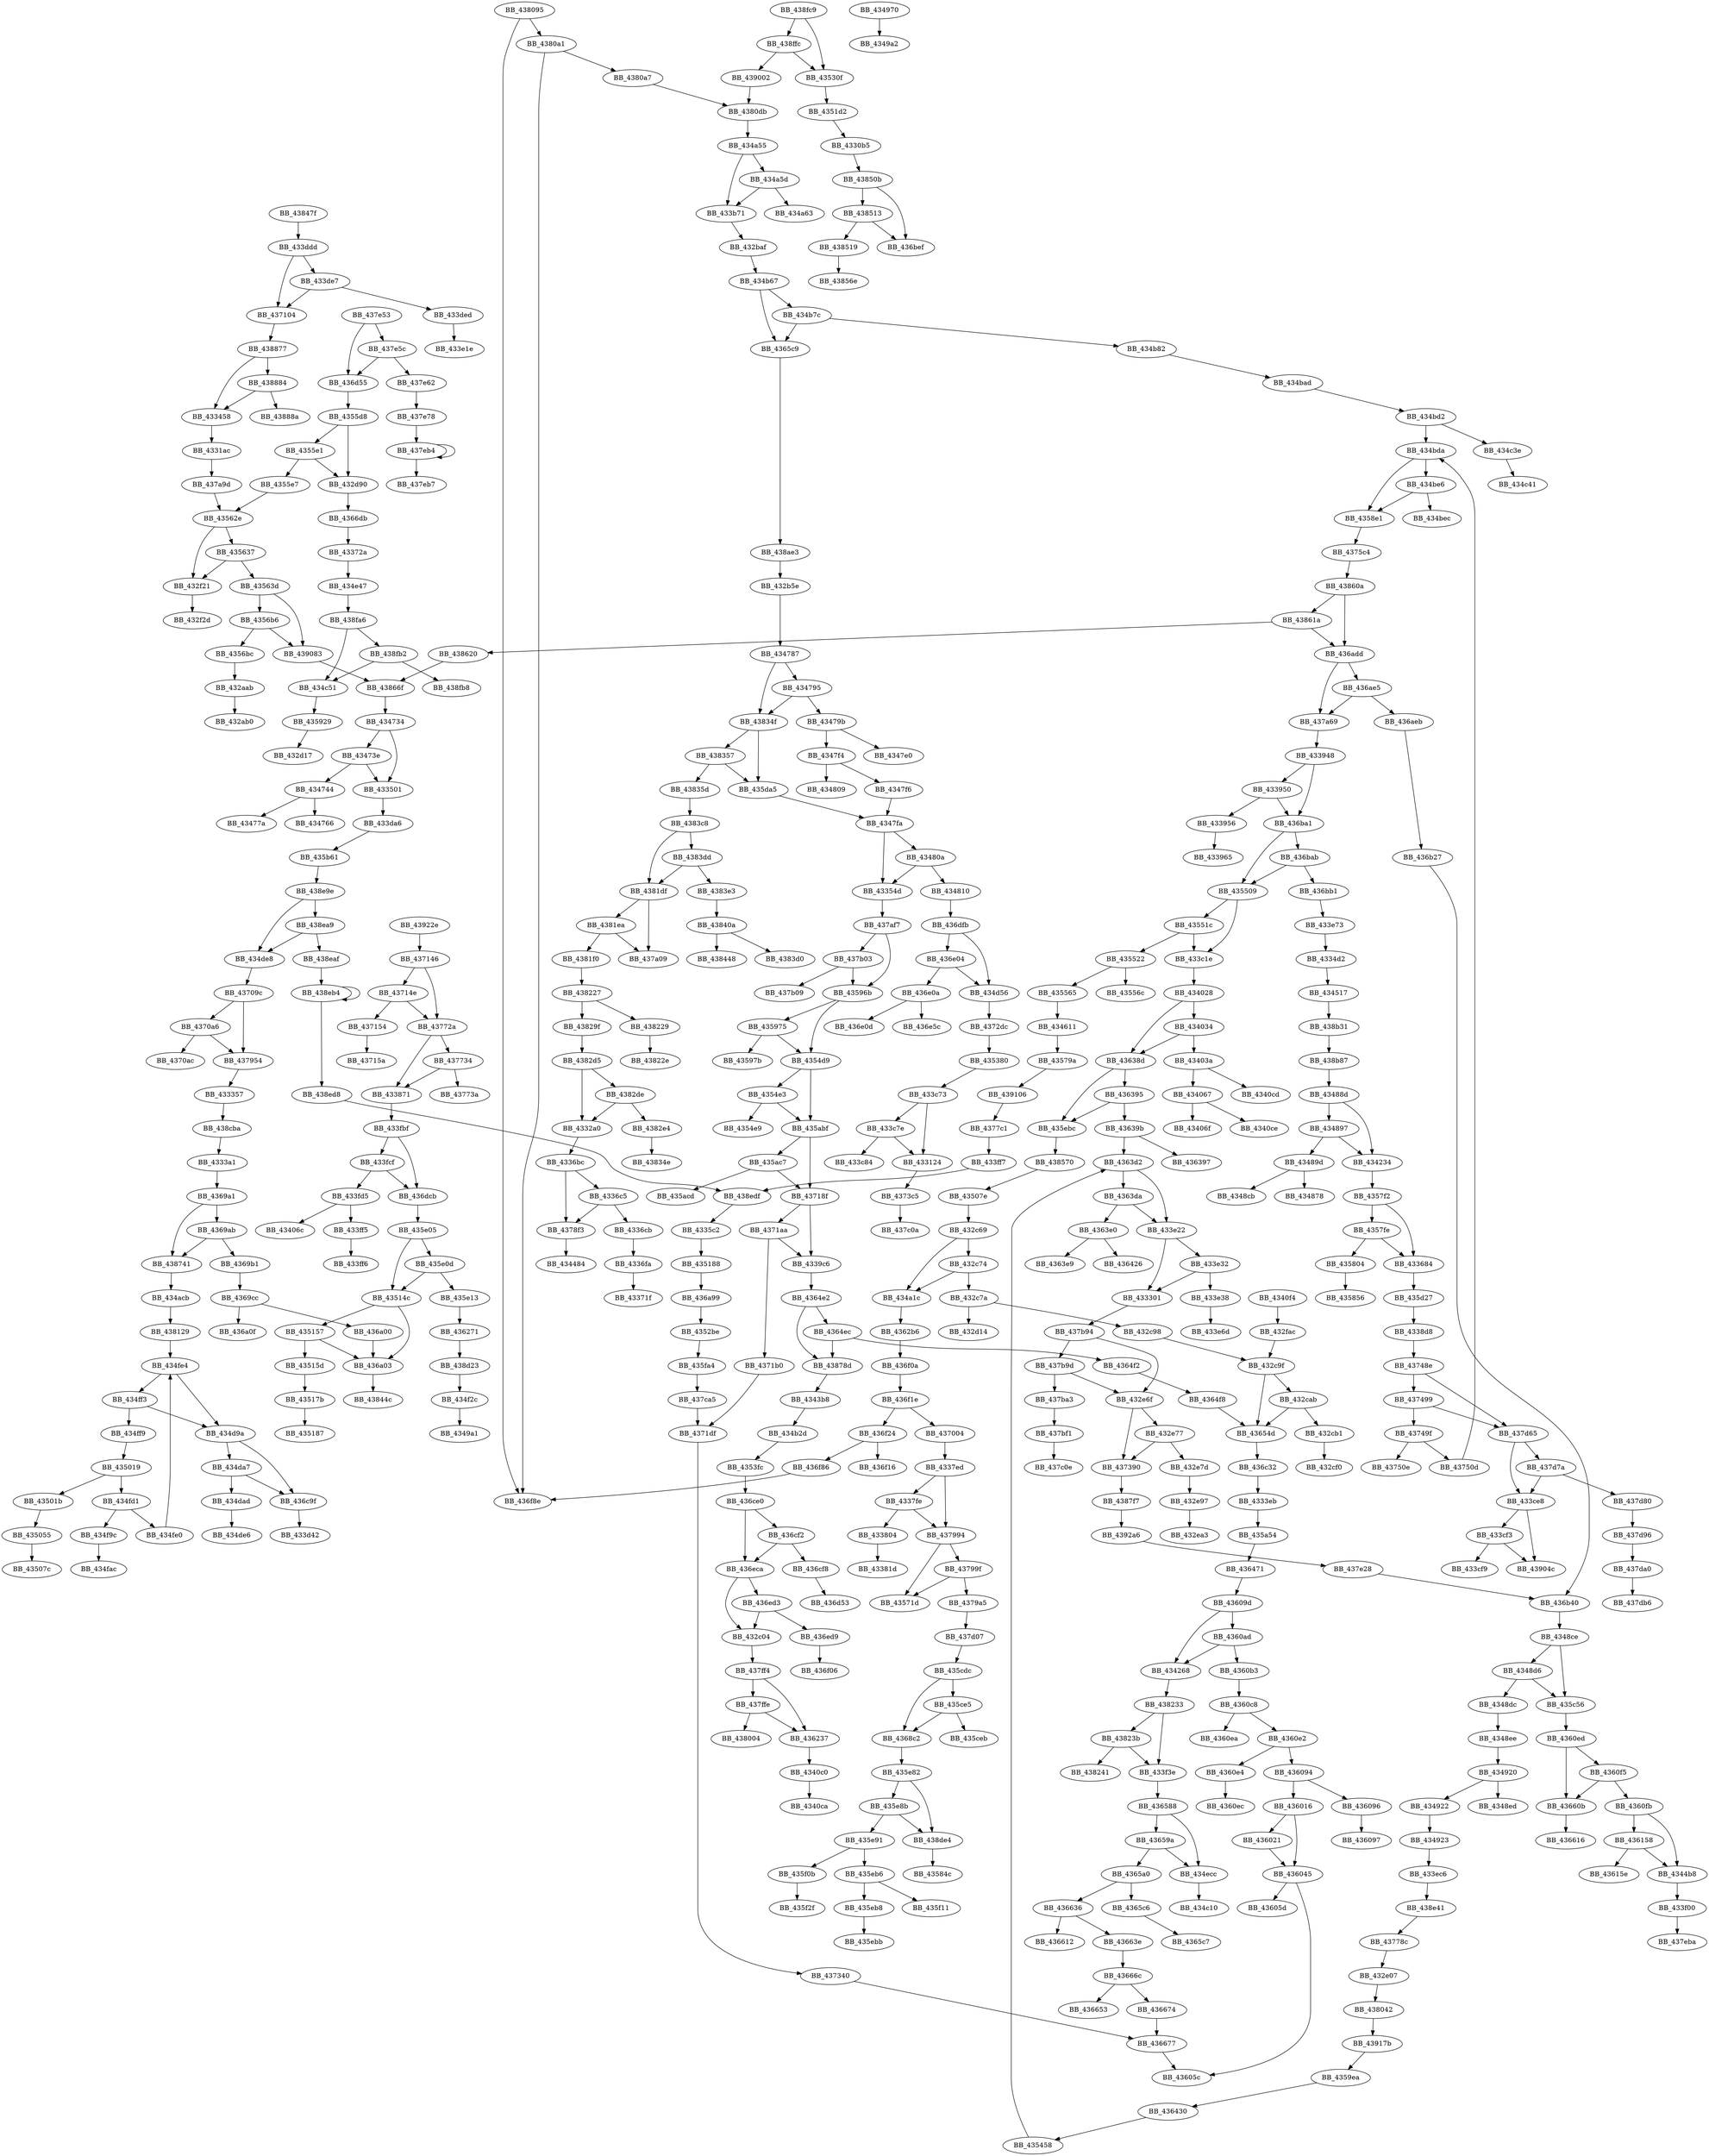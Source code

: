 DiGraph sub_438095{
BB_432aab->BB_432ab0
BB_432b5e->BB_434787
BB_432baf->BB_434b67
BB_432c04->BB_437ff4
BB_432c69->BB_432c74
BB_432c69->BB_434a1c
BB_432c74->BB_432c7a
BB_432c74->BB_434a1c
BB_432c7a->BB_432c98
BB_432c7a->BB_432d14
BB_432c98->BB_432c9f
BB_432c9f->BB_432cab
BB_432c9f->BB_43654d
BB_432cab->BB_432cb1
BB_432cab->BB_43654d
BB_432cb1->BB_432cf0
BB_432d90->BB_4366db
BB_432e07->BB_438042
BB_432e6f->BB_432e77
BB_432e6f->BB_437390
BB_432e77->BB_432e7d
BB_432e77->BB_437390
BB_432e7d->BB_432e97
BB_432e97->BB_432ea3
BB_432f21->BB_432f2d
BB_432fac->BB_432c9f
BB_4330b5->BB_43850b
BB_433124->BB_4373c5
BB_4331ac->BB_437a9d
BB_4332a0->BB_4336bc
BB_433301->BB_437b94
BB_433357->BB_438cba
BB_4333a1->BB_4369a1
BB_4333eb->BB_435a54
BB_433458->BB_4331ac
BB_4334d2->BB_434517
BB_433501->BB_433da6
BB_43354d->BB_437af7
BB_4335c2->BB_435188
BB_433684->BB_435d27
BB_4336bc->BB_4336c5
BB_4336bc->BB_4378f3
BB_4336c5->BB_4336cb
BB_4336c5->BB_4378f3
BB_4336cb->BB_4336fa
BB_4336fa->BB_43371f
BB_43372a->BB_434e47
BB_4337ed->BB_4337fe
BB_4337ed->BB_437994
BB_4337fe->BB_433804
BB_4337fe->BB_437994
BB_433804->BB_43381d
BB_433871->BB_433fbf
BB_4338d8->BB_43748e
BB_433948->BB_433950
BB_433948->BB_436ba1
BB_433950->BB_433956
BB_433950->BB_436ba1
BB_433956->BB_433965
BB_4339c6->BB_4364e2
BB_433b71->BB_432baf
BB_433c1e->BB_434028
BB_433c73->BB_433124
BB_433c73->BB_433c7e
BB_433c7e->BB_433124
BB_433c7e->BB_433c84
BB_433ce8->BB_433cf3
BB_433ce8->BB_43904c
BB_433cf3->BB_433cf9
BB_433cf3->BB_43904c
BB_433da6->BB_435b61
BB_433ddd->BB_433de7
BB_433ddd->BB_437104
BB_433de7->BB_433ded
BB_433de7->BB_437104
BB_433ded->BB_433e1e
BB_433e22->BB_433301
BB_433e22->BB_433e32
BB_433e32->BB_433301
BB_433e32->BB_433e38
BB_433e38->BB_433e6d
BB_433e73->BB_4334d2
BB_433ec6->BB_438e41
BB_433f00->BB_437eba
BB_433f3e->BB_436588
BB_433fbf->BB_433fcf
BB_433fbf->BB_436dcb
BB_433fcf->BB_433fd5
BB_433fcf->BB_436dcb
BB_433fd5->BB_433ff5
BB_433fd5->BB_43406c
BB_433ff5->BB_433ff6
BB_433ff7->BB_438edf
BB_434028->BB_434034
BB_434028->BB_43638d
BB_434034->BB_43403a
BB_434034->BB_43638d
BB_43403a->BB_434067
BB_43403a->BB_4340cd
BB_434067->BB_43406f
BB_434067->BB_4340ce
BB_4340c0->BB_4340ca
BB_4340f4->BB_432fac
BB_434234->BB_4357f2
BB_434268->BB_438233
BB_4343b8->BB_434b2d
BB_4344b8->BB_433f00
BB_434517->BB_438b31
BB_434611->BB_43579a
BB_434734->BB_433501
BB_434734->BB_43473e
BB_43473e->BB_433501
BB_43473e->BB_434744
BB_434744->BB_434766
BB_434744->BB_43477a
BB_434787->BB_434795
BB_434787->BB_43834f
BB_434795->BB_43479b
BB_434795->BB_43834f
BB_43479b->BB_4347e0
BB_43479b->BB_4347f4
BB_4347f4->BB_4347f6
BB_4347f4->BB_434809
BB_4347f6->BB_4347fa
BB_4347fa->BB_43354d
BB_4347fa->BB_43480a
BB_43480a->BB_43354d
BB_43480a->BB_434810
BB_434810->BB_436dfb
BB_43488d->BB_434234
BB_43488d->BB_434897
BB_434897->BB_434234
BB_434897->BB_43489d
BB_43489d->BB_434878
BB_43489d->BB_4348cb
BB_4348ce->BB_4348d6
BB_4348ce->BB_435c56
BB_4348d6->BB_4348dc
BB_4348d6->BB_435c56
BB_4348dc->BB_4348ee
BB_4348ee->BB_434920
BB_434920->BB_4348ed
BB_434920->BB_434922
BB_434922->BB_434923
BB_434923->BB_433ec6
BB_434970->BB_4349a2
BB_434a1c->BB_4362b6
BB_434a55->BB_433b71
BB_434a55->BB_434a5d
BB_434a5d->BB_433b71
BB_434a5d->BB_434a63
BB_434acb->BB_438129
BB_434b2d->BB_4353fc
BB_434b67->BB_434b7c
BB_434b67->BB_4365c9
BB_434b7c->BB_434b82
BB_434b7c->BB_4365c9
BB_434b82->BB_434bad
BB_434bad->BB_434bd2
BB_434bd2->BB_434bda
BB_434bd2->BB_434c3e
BB_434bda->BB_434be6
BB_434bda->BB_4358e1
BB_434be6->BB_434bec
BB_434be6->BB_4358e1
BB_434c3e->BB_434c41
BB_434c51->BB_435929
BB_434d56->BB_4372dc
BB_434d9a->BB_434da7
BB_434d9a->BB_436c9f
BB_434da7->BB_434dad
BB_434da7->BB_436c9f
BB_434dad->BB_434de6
BB_434de8->BB_43709c
BB_434e47->BB_438fa6
BB_434ecc->BB_434c10
BB_434f2c->BB_4349a1
BB_434f9c->BB_434fac
BB_434fd1->BB_434f9c
BB_434fd1->BB_434fe0
BB_434fe0->BB_434fe4
BB_434fe4->BB_434d9a
BB_434fe4->BB_434ff3
BB_434ff3->BB_434d9a
BB_434ff3->BB_434ff9
BB_434ff9->BB_435019
BB_435019->BB_434fd1
BB_435019->BB_43501b
BB_43501b->BB_435055
BB_435055->BB_43507c
BB_43507e->BB_432c69
BB_43514c->BB_435157
BB_43514c->BB_436a03
BB_435157->BB_43515d
BB_435157->BB_436a03
BB_43515d->BB_43517b
BB_43517b->BB_435187
BB_435188->BB_436a99
BB_4351d2->BB_4330b5
BB_4352be->BB_435fa4
BB_43530f->BB_4351d2
BB_435380->BB_433c73
BB_4353fc->BB_436ce0
BB_435458->BB_4363d2
BB_4354d9->BB_4354e3
BB_4354d9->BB_435abf
BB_4354e3->BB_4354e9
BB_4354e3->BB_435abf
BB_435509->BB_433c1e
BB_435509->BB_43551c
BB_43551c->BB_433c1e
BB_43551c->BB_435522
BB_435522->BB_435565
BB_435522->BB_43556c
BB_435565->BB_434611
BB_4355d8->BB_432d90
BB_4355d8->BB_4355e1
BB_4355e1->BB_432d90
BB_4355e1->BB_4355e7
BB_4355e7->BB_43562e
BB_43562e->BB_432f21
BB_43562e->BB_435637
BB_435637->BB_432f21
BB_435637->BB_43563d
BB_43563d->BB_4356b6
BB_43563d->BB_439083
BB_4356b6->BB_4356bc
BB_4356b6->BB_439083
BB_4356bc->BB_432aab
BB_43579a->BB_439106
BB_4357f2->BB_433684
BB_4357f2->BB_4357fe
BB_4357fe->BB_433684
BB_4357fe->BB_435804
BB_435804->BB_435856
BB_4358e1->BB_4375c4
BB_435929->BB_432d17
BB_43596b->BB_4354d9
BB_43596b->BB_435975
BB_435975->BB_4354d9
BB_435975->BB_43597b
BB_4359ea->BB_436430
BB_435a54->BB_436471
BB_435abf->BB_435ac7
BB_435abf->BB_43718f
BB_435ac7->BB_435acd
BB_435ac7->BB_43718f
BB_435b61->BB_438e9e
BB_435c56->BB_4360ed
BB_435cdc->BB_435ce5
BB_435cdc->BB_4368c2
BB_435ce5->BB_435ceb
BB_435ce5->BB_4368c2
BB_435d27->BB_4338d8
BB_435da5->BB_4347fa
BB_435e05->BB_43514c
BB_435e05->BB_435e0d
BB_435e0d->BB_43514c
BB_435e0d->BB_435e13
BB_435e13->BB_436271
BB_435e82->BB_435e8b
BB_435e82->BB_438de4
BB_435e8b->BB_435e91
BB_435e8b->BB_438de4
BB_435e91->BB_435eb6
BB_435e91->BB_435f0b
BB_435eb6->BB_435eb8
BB_435eb6->BB_435f11
BB_435eb8->BB_435ebb
BB_435ebc->BB_438570
BB_435f0b->BB_435f2f
BB_435fa4->BB_437ca5
BB_436016->BB_436021
BB_436016->BB_436045
BB_436021->BB_436045
BB_436045->BB_43605c
BB_436045->BB_43605d
BB_436094->BB_436016
BB_436094->BB_436096
BB_436096->BB_436097
BB_43609d->BB_434268
BB_43609d->BB_4360ad
BB_4360ad->BB_434268
BB_4360ad->BB_4360b3
BB_4360b3->BB_4360c8
BB_4360c8->BB_4360e2
BB_4360c8->BB_4360ea
BB_4360e2->BB_436094
BB_4360e2->BB_4360e4
BB_4360e4->BB_4360ec
BB_4360ed->BB_4360f5
BB_4360ed->BB_43660b
BB_4360f5->BB_4360fb
BB_4360f5->BB_43660b
BB_4360fb->BB_4344b8
BB_4360fb->BB_436158
BB_436158->BB_4344b8
BB_436158->BB_43615e
BB_436237->BB_4340c0
BB_436271->BB_438d23
BB_4362b6->BB_436f0a
BB_43638d->BB_435ebc
BB_43638d->BB_436395
BB_436395->BB_435ebc
BB_436395->BB_43639b
BB_43639b->BB_436397
BB_43639b->BB_4363d2
BB_4363d2->BB_433e22
BB_4363d2->BB_4363da
BB_4363da->BB_433e22
BB_4363da->BB_4363e0
BB_4363e0->BB_4363e9
BB_4363e0->BB_436426
BB_436430->BB_435458
BB_436471->BB_43609d
BB_4364e2->BB_4364ec
BB_4364e2->BB_43878d
BB_4364ec->BB_4364f2
BB_4364ec->BB_43878d
BB_4364f2->BB_4364f8
BB_4364f8->BB_43654d
BB_43654d->BB_436c32
BB_436588->BB_434ecc
BB_436588->BB_43659a
BB_43659a->BB_434ecc
BB_43659a->BB_4365a0
BB_4365a0->BB_4365c6
BB_4365a0->BB_436636
BB_4365c6->BB_4365c7
BB_4365c9->BB_438ae3
BB_43660b->BB_436616
BB_436636->BB_436612
BB_436636->BB_43663e
BB_43663e->BB_43666c
BB_43666c->BB_436653
BB_43666c->BB_436674
BB_436674->BB_436677
BB_436677->BB_43605c
BB_4366db->BB_43372a
BB_4368c2->BB_435e82
BB_4369a1->BB_4369ab
BB_4369a1->BB_438741
BB_4369ab->BB_4369b1
BB_4369ab->BB_438741
BB_4369b1->BB_4369cc
BB_4369cc->BB_436a00
BB_4369cc->BB_436a0f
BB_436a00->BB_436a03
BB_436a03->BB_43844c
BB_436a99->BB_4352be
BB_436add->BB_436ae5
BB_436add->BB_437a69
BB_436ae5->BB_436aeb
BB_436ae5->BB_437a69
BB_436aeb->BB_436b27
BB_436b27->BB_436b40
BB_436b40->BB_4348ce
BB_436ba1->BB_435509
BB_436ba1->BB_436bab
BB_436bab->BB_435509
BB_436bab->BB_436bb1
BB_436bb1->BB_433e73
BB_436c32->BB_4333eb
BB_436c9f->BB_433d42
BB_436ce0->BB_436cf2
BB_436ce0->BB_436eca
BB_436cf2->BB_436cf8
BB_436cf2->BB_436eca
BB_436cf8->BB_436d53
BB_436d55->BB_4355d8
BB_436dcb->BB_435e05
BB_436dfb->BB_434d56
BB_436dfb->BB_436e04
BB_436e04->BB_434d56
BB_436e04->BB_436e0a
BB_436e0a->BB_436e0d
BB_436e0a->BB_436e5c
BB_436eca->BB_432c04
BB_436eca->BB_436ed3
BB_436ed3->BB_432c04
BB_436ed3->BB_436ed9
BB_436ed9->BB_436f06
BB_436f0a->BB_436f1e
BB_436f1e->BB_436f24
BB_436f1e->BB_437004
BB_436f24->BB_436f16
BB_436f24->BB_436f86
BB_436f86->BB_436f8e
BB_437004->BB_4337ed
BB_43709c->BB_4370a6
BB_43709c->BB_437954
BB_4370a6->BB_4370ac
BB_4370a6->BB_437954
BB_437104->BB_438877
BB_437146->BB_43714e
BB_437146->BB_43772a
BB_43714e->BB_437154
BB_43714e->BB_43772a
BB_437154->BB_43715a
BB_43718f->BB_4339c6
BB_43718f->BB_4371aa
BB_4371aa->BB_4339c6
BB_4371aa->BB_4371b0
BB_4371b0->BB_4371df
BB_4371df->BB_437340
BB_4372dc->BB_435380
BB_437340->BB_436677
BB_437390->BB_4387f7
BB_4373c5->BB_437c0a
BB_43748e->BB_437499
BB_43748e->BB_437d65
BB_437499->BB_43749f
BB_437499->BB_437d65
BB_43749f->BB_43750d
BB_43749f->BB_43750e
BB_43750d->BB_434bda
BB_4375c4->BB_43860a
BB_43772a->BB_433871
BB_43772a->BB_437734
BB_437734->BB_433871
BB_437734->BB_43773a
BB_43778c->BB_432e07
BB_4377c1->BB_433ff7
BB_4378f3->BB_434484
BB_437954->BB_433357
BB_437994->BB_43571d
BB_437994->BB_43799f
BB_43799f->BB_43571d
BB_43799f->BB_4379a5
BB_4379a5->BB_437d07
BB_437a69->BB_433948
BB_437a9d->BB_43562e
BB_437af7->BB_43596b
BB_437af7->BB_437b03
BB_437b03->BB_43596b
BB_437b03->BB_437b09
BB_437b94->BB_432e6f
BB_437b94->BB_437b9d
BB_437b9d->BB_432e6f
BB_437b9d->BB_437ba3
BB_437ba3->BB_437bf1
BB_437bf1->BB_437c0e
BB_437ca5->BB_4371df
BB_437d07->BB_435cdc
BB_437d65->BB_433ce8
BB_437d65->BB_437d7a
BB_437d7a->BB_433ce8
BB_437d7a->BB_437d80
BB_437d80->BB_437d96
BB_437d96->BB_437da0
BB_437da0->BB_437db6
BB_437e28->BB_436b40
BB_437e53->BB_436d55
BB_437e53->BB_437e5c
BB_437e5c->BB_436d55
BB_437e5c->BB_437e62
BB_437e62->BB_437e78
BB_437e78->BB_437eb4
BB_437eb4->BB_437eb4
BB_437eb4->BB_437eb7
BB_437ff4->BB_436237
BB_437ff4->BB_437ffe
BB_437ffe->BB_436237
BB_437ffe->BB_438004
BB_438042->BB_43917b
BB_438095->BB_436f8e
BB_438095->BB_4380a1
BB_4380a1->BB_436f8e
BB_4380a1->BB_4380a7
BB_4380a7->BB_4380db
BB_4380db->BB_434a55
BB_438129->BB_434fe4
BB_4381df->BB_437a09
BB_4381df->BB_4381ea
BB_4381ea->BB_437a09
BB_4381ea->BB_4381f0
BB_4381f0->BB_438227
BB_438227->BB_438229
BB_438227->BB_43829f
BB_438229->BB_43822e
BB_438233->BB_433f3e
BB_438233->BB_43823b
BB_43823b->BB_433f3e
BB_43823b->BB_438241
BB_43829f->BB_4382d5
BB_4382d5->BB_4332a0
BB_4382d5->BB_4382de
BB_4382de->BB_4332a0
BB_4382de->BB_4382e4
BB_4382e4->BB_43834e
BB_43834f->BB_435da5
BB_43834f->BB_438357
BB_438357->BB_435da5
BB_438357->BB_43835d
BB_43835d->BB_4383c8
BB_4383c8->BB_4381df
BB_4383c8->BB_4383dd
BB_4383dd->BB_4381df
BB_4383dd->BB_4383e3
BB_4383e3->BB_43840a
BB_43840a->BB_4383d0
BB_43840a->BB_438448
BB_43847f->BB_433ddd
BB_43850b->BB_436bef
BB_43850b->BB_438513
BB_438513->BB_436bef
BB_438513->BB_438519
BB_438519->BB_43856e
BB_438570->BB_43507e
BB_43860a->BB_436add
BB_43860a->BB_43861a
BB_43861a->BB_436add
BB_43861a->BB_438620
BB_438620->BB_43866f
BB_43866f->BB_434734
BB_438741->BB_434acb
BB_43878d->BB_4343b8
BB_4387f7->BB_4392a6
BB_438877->BB_433458
BB_438877->BB_438884
BB_438884->BB_433458
BB_438884->BB_43888a
BB_438ae3->BB_432b5e
BB_438b31->BB_438b87
BB_438b87->BB_43488d
BB_438cba->BB_4333a1
BB_438d23->BB_434f2c
BB_438de4->BB_43584c
BB_438e41->BB_43778c
BB_438e9e->BB_434de8
BB_438e9e->BB_438ea9
BB_438ea9->BB_434de8
BB_438ea9->BB_438eaf
BB_438eaf->BB_438eb4
BB_438eb4->BB_438eb4
BB_438eb4->BB_438ed8
BB_438ed8->BB_438edf
BB_438edf->BB_4335c2
BB_438fa6->BB_434c51
BB_438fa6->BB_438fb2
BB_438fb2->BB_434c51
BB_438fb2->BB_438fb8
BB_438fc9->BB_43530f
BB_438fc9->BB_438ffc
BB_438ffc->BB_43530f
BB_438ffc->BB_439002
BB_439002->BB_4380db
BB_439083->BB_43866f
BB_439106->BB_4377c1
BB_43917b->BB_4359ea
BB_43922e->BB_437146
BB_4392a6->BB_437e28
}
